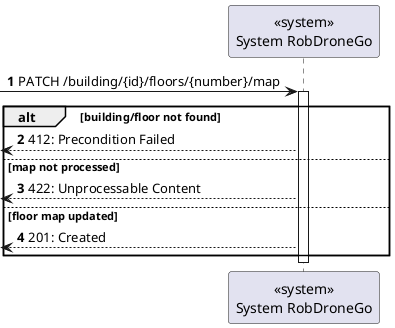 @startuml
autonumber

participant "<<system>>\nSystem RobDroneGo" as sys

[-> sys: PATCH /building/{id}/floors/{number}/map
activate sys

alt building/floor not found
    [<--sys  : 412: Precondition Failed
else map not processed
    [<--sys : 422: Unprocessable Content
else floor map updated
    [<--sys  : 201: Created
end

deactivate sys

@enduml
